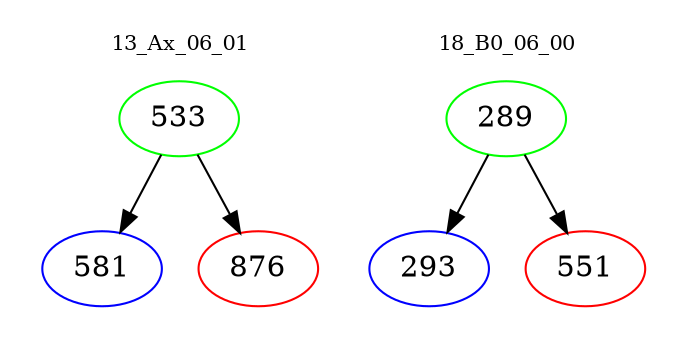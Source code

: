 digraph{
subgraph cluster_0 {
color = white
label = "13_Ax_06_01";
fontsize=10;
T0_533 [label="533", color="green"]
T0_533 -> T0_581 [color="black"]
T0_581 [label="581", color="blue"]
T0_533 -> T0_876 [color="black"]
T0_876 [label="876", color="red"]
}
subgraph cluster_1 {
color = white
label = "18_B0_06_00";
fontsize=10;
T1_289 [label="289", color="green"]
T1_289 -> T1_293 [color="black"]
T1_293 [label="293", color="blue"]
T1_289 -> T1_551 [color="black"]
T1_551 [label="551", color="red"]
}
}
